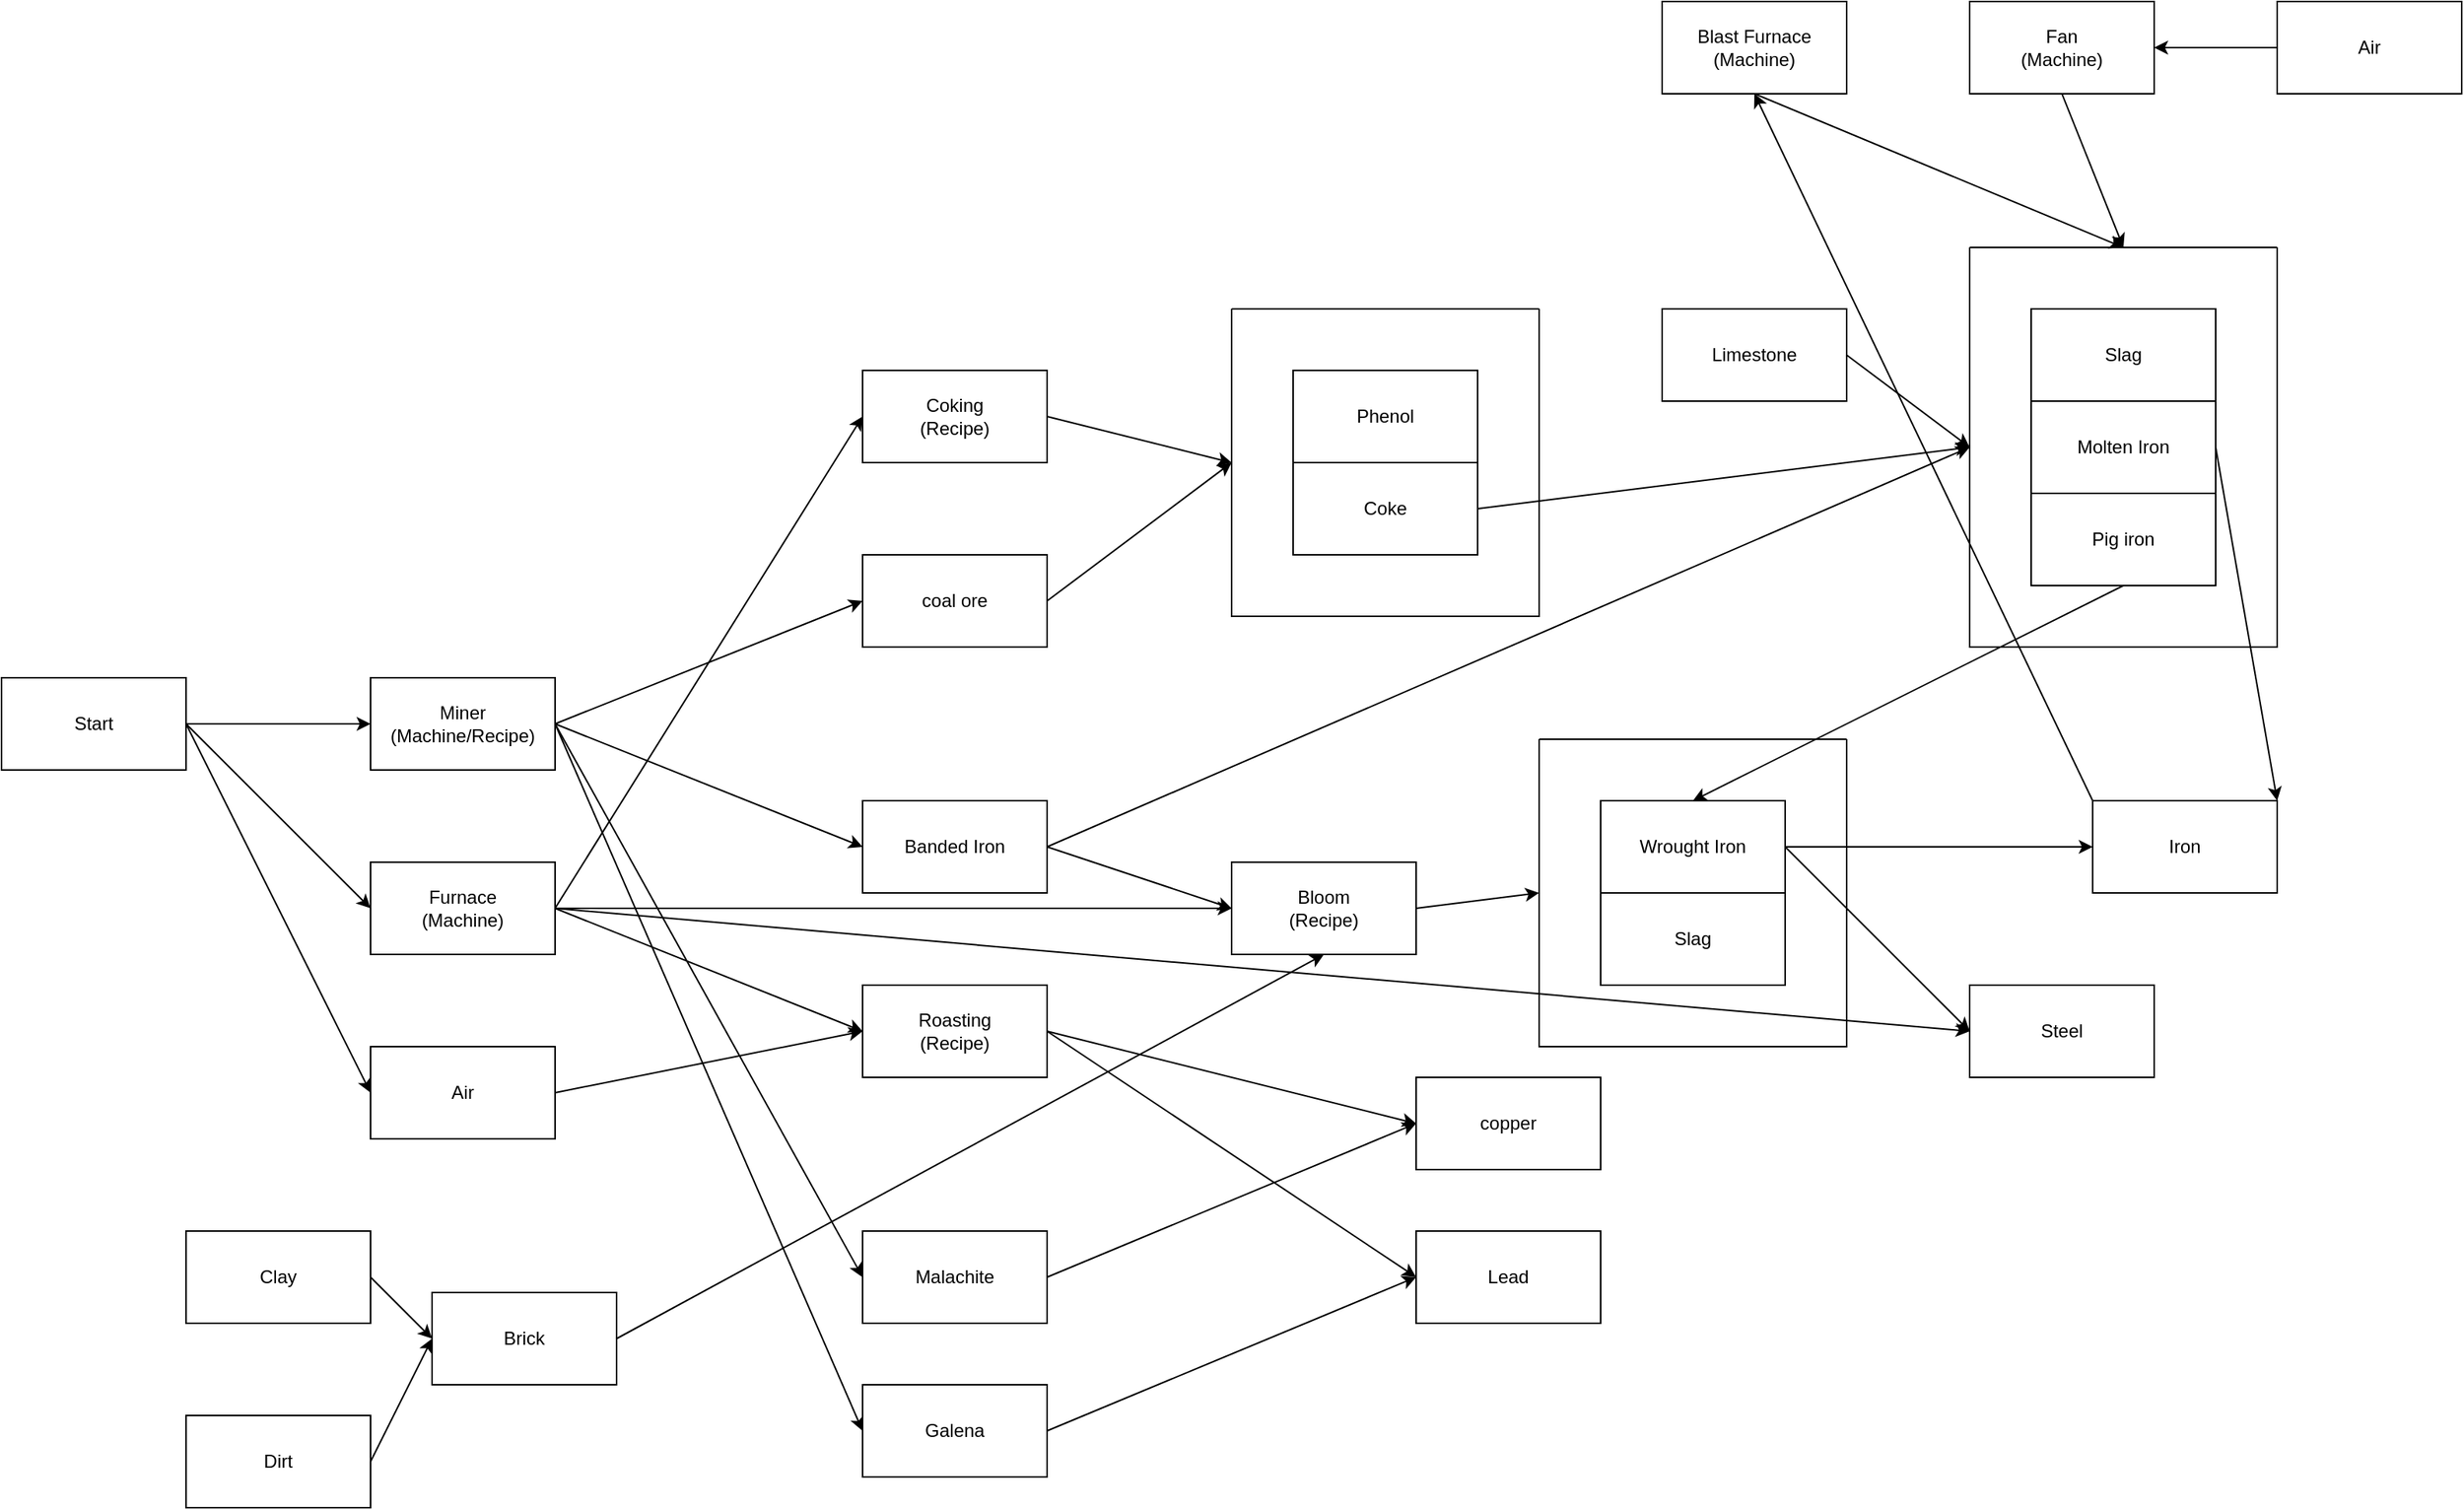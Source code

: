 <mxfile version="24.7.7">
  <diagram name="Page-1" id="Fk47rdNG2hpY9UkrrdSE">
    <mxGraphModel dx="3720" dy="2829" grid="1" gridSize="10" guides="1" tooltips="1" connect="1" arrows="1" fold="1" page="1" pageScale="1" pageWidth="850" pageHeight="1100" math="0" shadow="0">
      <root>
        <mxCell id="0" />
        <mxCell id="1" parent="0" />
        <mxCell id="cT40R0-ikQRGepF_p8Lr-49" value="Start" style="rounded=0;whiteSpace=wrap;html=1;" vertex="1" parent="1">
          <mxGeometry x="40" y="40" width="120" height="60" as="geometry" />
        </mxCell>
        <mxCell id="cT40R0-ikQRGepF_p8Lr-51" value="Miner&lt;br&gt;&lt;div&gt;(Machine/Recipe)&lt;/div&gt;" style="rounded=0;whiteSpace=wrap;html=1;" vertex="1" parent="1">
          <mxGeometry x="280" y="40" width="120" height="60" as="geometry" />
        </mxCell>
        <mxCell id="cT40R0-ikQRGepF_p8Lr-53" value="coal ore" style="rounded=0;whiteSpace=wrap;html=1;" vertex="1" parent="1">
          <mxGeometry x="600" y="-40" width="120" height="60" as="geometry" />
        </mxCell>
        <mxCell id="cT40R0-ikQRGepF_p8Lr-56" value="Furnace&lt;br&gt;(Machine)" style="rounded=0;whiteSpace=wrap;html=1;" vertex="1" parent="1">
          <mxGeometry x="280" y="160" width="120" height="60" as="geometry" />
        </mxCell>
        <mxCell id="cT40R0-ikQRGepF_p8Lr-57" value="Banded Iron" style="rounded=0;whiteSpace=wrap;html=1;" vertex="1" parent="1">
          <mxGeometry x="600" y="120" width="120" height="60" as="geometry" />
        </mxCell>
        <mxCell id="cT40R0-ikQRGepF_p8Lr-61" value="" style="endArrow=classic;html=1;rounded=0;exitX=1;exitY=0.5;exitDx=0;exitDy=0;entryX=0;entryY=0.5;entryDx=0;entryDy=0;" edge="1" parent="1" source="cT40R0-ikQRGepF_p8Lr-49" target="cT40R0-ikQRGepF_p8Lr-56">
          <mxGeometry width="50" height="50" relative="1" as="geometry">
            <mxPoint x="190" y="90" as="sourcePoint" />
            <mxPoint x="240" y="40" as="targetPoint" />
          </mxGeometry>
        </mxCell>
        <mxCell id="cT40R0-ikQRGepF_p8Lr-62" value="" style="endArrow=classic;html=1;rounded=0;exitX=1;exitY=0.5;exitDx=0;exitDy=0;entryX=0;entryY=0.5;entryDx=0;entryDy=0;" edge="1" parent="1" source="cT40R0-ikQRGepF_p8Lr-49" target="cT40R0-ikQRGepF_p8Lr-51">
          <mxGeometry width="50" height="50" relative="1" as="geometry">
            <mxPoint x="400" y="270" as="sourcePoint" />
            <mxPoint x="450" y="220" as="targetPoint" />
          </mxGeometry>
        </mxCell>
        <mxCell id="cT40R0-ikQRGepF_p8Lr-63" value="" style="endArrow=classic;html=1;rounded=0;exitX=1;exitY=0.5;exitDx=0;exitDy=0;entryX=0;entryY=0.5;entryDx=0;entryDy=0;" edge="1" parent="1" source="cT40R0-ikQRGepF_p8Lr-51" target="cT40R0-ikQRGepF_p8Lr-53">
          <mxGeometry width="50" height="50" relative="1" as="geometry">
            <mxPoint x="400" y="300" as="sourcePoint" />
            <mxPoint x="450" y="250" as="targetPoint" />
          </mxGeometry>
        </mxCell>
        <mxCell id="cT40R0-ikQRGepF_p8Lr-64" value="" style="endArrow=classic;html=1;rounded=0;exitX=1;exitY=0.5;exitDx=0;exitDy=0;entryX=0;entryY=0.5;entryDx=0;entryDy=0;" edge="1" parent="1" source="cT40R0-ikQRGepF_p8Lr-51" target="cT40R0-ikQRGepF_p8Lr-57">
          <mxGeometry width="50" height="50" relative="1" as="geometry">
            <mxPoint x="400" y="300" as="sourcePoint" />
            <mxPoint x="450" y="250" as="targetPoint" />
          </mxGeometry>
        </mxCell>
        <mxCell id="cT40R0-ikQRGepF_p8Lr-65" value="Malachite" style="rounded=0;whiteSpace=wrap;html=1;" vertex="1" parent="1">
          <mxGeometry x="600" y="400" width="120" height="60" as="geometry" />
        </mxCell>
        <mxCell id="cT40R0-ikQRGepF_p8Lr-66" value="Galena" style="rounded=0;whiteSpace=wrap;html=1;" vertex="1" parent="1">
          <mxGeometry x="600" y="500" width="120" height="60" as="geometry" />
        </mxCell>
        <mxCell id="cT40R0-ikQRGepF_p8Lr-67" value="Air" style="rounded=0;whiteSpace=wrap;html=1;" vertex="1" parent="1">
          <mxGeometry x="280" y="280" width="120" height="60" as="geometry" />
        </mxCell>
        <mxCell id="cT40R0-ikQRGepF_p8Lr-69" value="copper " style="rounded=0;whiteSpace=wrap;html=1;" vertex="1" parent="1">
          <mxGeometry x="960" y="300" width="120" height="60" as="geometry" />
        </mxCell>
        <mxCell id="cT40R0-ikQRGepF_p8Lr-71" value="Roasting&lt;br&gt;&lt;div&gt;(Recipe)&lt;/div&gt;" style="rounded=0;whiteSpace=wrap;html=1;" vertex="1" parent="1">
          <mxGeometry x="600" y="240" width="120" height="60" as="geometry" />
        </mxCell>
        <mxCell id="cT40R0-ikQRGepF_p8Lr-73" value="" style="endArrow=classic;html=1;rounded=0;exitX=1;exitY=0.5;exitDx=0;exitDy=0;entryX=0;entryY=0.5;entryDx=0;entryDy=0;" edge="1" parent="1" source="cT40R0-ikQRGepF_p8Lr-67" target="cT40R0-ikQRGepF_p8Lr-71">
          <mxGeometry width="50" height="50" relative="1" as="geometry">
            <mxPoint x="620" y="370" as="sourcePoint" />
            <mxPoint x="670" y="320" as="targetPoint" />
          </mxGeometry>
        </mxCell>
        <mxCell id="cT40R0-ikQRGepF_p8Lr-74" value="" style="endArrow=classic;html=1;rounded=0;exitX=1;exitY=0.5;exitDx=0;exitDy=0;entryX=0;entryY=0.5;entryDx=0;entryDy=0;" edge="1" parent="1" source="cT40R0-ikQRGepF_p8Lr-56" target="cT40R0-ikQRGepF_p8Lr-71">
          <mxGeometry width="50" height="50" relative="1" as="geometry">
            <mxPoint x="620" y="370" as="sourcePoint" />
            <mxPoint x="670" y="320" as="targetPoint" />
          </mxGeometry>
        </mxCell>
        <mxCell id="cT40R0-ikQRGepF_p8Lr-76" value="" style="endArrow=classic;html=1;rounded=0;exitX=1;exitY=0.5;exitDx=0;exitDy=0;entryX=0;entryY=0.5;entryDx=0;entryDy=0;" edge="1" parent="1" source="cT40R0-ikQRGepF_p8Lr-71" target="cT40R0-ikQRGepF_p8Lr-69">
          <mxGeometry width="50" height="50" relative="1" as="geometry">
            <mxPoint x="700" y="390" as="sourcePoint" />
            <mxPoint x="750" y="340" as="targetPoint" />
          </mxGeometry>
        </mxCell>
        <mxCell id="cT40R0-ikQRGepF_p8Lr-77" value="" style="endArrow=classic;html=1;rounded=0;exitX=1;exitY=0.5;exitDx=0;exitDy=0;entryX=0;entryY=0.5;entryDx=0;entryDy=0;" edge="1" parent="1" source="cT40R0-ikQRGepF_p8Lr-65" target="cT40R0-ikQRGepF_p8Lr-69">
          <mxGeometry width="50" height="50" relative="1" as="geometry">
            <mxPoint x="700" y="390" as="sourcePoint" />
            <mxPoint x="750" y="340" as="targetPoint" />
          </mxGeometry>
        </mxCell>
        <mxCell id="cT40R0-ikQRGepF_p8Lr-84" value="Bloom&lt;br&gt;(Recipe)" style="rounded=0;whiteSpace=wrap;html=1;" vertex="1" parent="1">
          <mxGeometry x="840" y="160" width="120" height="60" as="geometry" />
        </mxCell>
        <mxCell id="cT40R0-ikQRGepF_p8Lr-87" value="" style="endArrow=classic;html=1;rounded=0;exitX=1;exitY=0.5;exitDx=0;exitDy=0;entryX=0;entryY=0.5;entryDx=0;entryDy=0;" edge="1" parent="1" source="cT40R0-ikQRGepF_p8Lr-56" target="cT40R0-ikQRGepF_p8Lr-84">
          <mxGeometry width="50" height="50" relative="1" as="geometry">
            <mxPoint x="580" y="260" as="sourcePoint" />
            <mxPoint x="630" y="210" as="targetPoint" />
          </mxGeometry>
        </mxCell>
        <mxCell id="cT40R0-ikQRGepF_p8Lr-88" value="" style="endArrow=classic;html=1;rounded=0;exitX=1;exitY=0.5;exitDx=0;exitDy=0;entryX=0;entryY=0.5;entryDx=0;entryDy=0;" edge="1" parent="1" source="cT40R0-ikQRGepF_p8Lr-57" target="cT40R0-ikQRGepF_p8Lr-84">
          <mxGeometry width="50" height="50" relative="1" as="geometry">
            <mxPoint x="800" y="460" as="sourcePoint" />
            <mxPoint x="850" y="410" as="targetPoint" />
          </mxGeometry>
        </mxCell>
        <mxCell id="cT40R0-ikQRGepF_p8Lr-91" value="" style="endArrow=classic;html=1;rounded=0;exitX=1;exitY=0.5;exitDx=0;exitDy=0;entryX=0;entryY=0.5;entryDx=0;entryDy=0;" edge="1" parent="1" source="cT40R0-ikQRGepF_p8Lr-84" target="cT40R0-ikQRGepF_p8Lr-114">
          <mxGeometry width="50" height="50" relative="1" as="geometry">
            <mxPoint x="1000" y="140" as="sourcePoint" />
            <mxPoint x="1050" y="90" as="targetPoint" />
          </mxGeometry>
        </mxCell>
        <mxCell id="cT40R0-ikQRGepF_p8Lr-92" value="" style="endArrow=classic;html=1;rounded=0;exitX=1;exitY=0.5;exitDx=0;exitDy=0;entryX=0;entryY=0.5;entryDx=0;entryDy=0;" edge="1" parent="1" source="cT40R0-ikQRGepF_p8Lr-49" target="cT40R0-ikQRGepF_p8Lr-67">
          <mxGeometry width="50" height="50" relative="1" as="geometry">
            <mxPoint x="680" y="210" as="sourcePoint" />
            <mxPoint x="730" y="160" as="targetPoint" />
          </mxGeometry>
        </mxCell>
        <mxCell id="cT40R0-ikQRGepF_p8Lr-93" value="Clay" style="rounded=0;whiteSpace=wrap;html=1;" vertex="1" parent="1">
          <mxGeometry x="160" y="400" width="120" height="60" as="geometry" />
        </mxCell>
        <mxCell id="cT40R0-ikQRGepF_p8Lr-94" value="" style="endArrow=classic;html=1;rounded=0;exitX=1;exitY=0.5;exitDx=0;exitDy=0;entryX=0;entryY=0.5;entryDx=0;entryDy=0;" edge="1" parent="1" source="cT40R0-ikQRGepF_p8Lr-51" target="cT40R0-ikQRGepF_p8Lr-65">
          <mxGeometry width="50" height="50" relative="1" as="geometry">
            <mxPoint x="820" y="160" as="sourcePoint" />
            <mxPoint x="870" y="110" as="targetPoint" />
          </mxGeometry>
        </mxCell>
        <mxCell id="cT40R0-ikQRGepF_p8Lr-95" value="" style="endArrow=classic;html=1;rounded=0;exitX=1;exitY=0.5;exitDx=0;exitDy=0;entryX=0;entryY=0.5;entryDx=0;entryDy=0;" edge="1" parent="1" source="cT40R0-ikQRGepF_p8Lr-51" target="cT40R0-ikQRGepF_p8Lr-66">
          <mxGeometry width="50" height="50" relative="1" as="geometry">
            <mxPoint x="730" y="370" as="sourcePoint" />
            <mxPoint x="780" y="320" as="targetPoint" />
          </mxGeometry>
        </mxCell>
        <mxCell id="cT40R0-ikQRGepF_p8Lr-96" value="Dirt" style="rounded=0;whiteSpace=wrap;html=1;" vertex="1" parent="1">
          <mxGeometry x="160" y="520" width="120" height="60" as="geometry" />
        </mxCell>
        <mxCell id="cT40R0-ikQRGepF_p8Lr-97" value="Brick" style="rounded=0;whiteSpace=wrap;html=1;" vertex="1" parent="1">
          <mxGeometry x="320" y="440" width="120" height="60" as="geometry" />
        </mxCell>
        <mxCell id="cT40R0-ikQRGepF_p8Lr-98" value="" style="endArrow=classic;html=1;rounded=0;exitX=1;exitY=0.5;exitDx=0;exitDy=0;entryX=0;entryY=0.5;entryDx=0;entryDy=0;" edge="1" parent="1" source="cT40R0-ikQRGepF_p8Lr-93" target="cT40R0-ikQRGepF_p8Lr-97">
          <mxGeometry width="50" height="50" relative="1" as="geometry">
            <mxPoint x="520" y="540" as="sourcePoint" />
            <mxPoint x="570" y="490" as="targetPoint" />
          </mxGeometry>
        </mxCell>
        <mxCell id="cT40R0-ikQRGepF_p8Lr-99" value="" style="endArrow=classic;html=1;rounded=0;exitX=1;exitY=0.5;exitDx=0;exitDy=0;entryX=0;entryY=0.5;entryDx=0;entryDy=0;" edge="1" parent="1" source="cT40R0-ikQRGepF_p8Lr-96" target="cT40R0-ikQRGepF_p8Lr-97">
          <mxGeometry width="50" height="50" relative="1" as="geometry">
            <mxPoint x="520" y="540" as="sourcePoint" />
            <mxPoint x="570" y="490" as="targetPoint" />
          </mxGeometry>
        </mxCell>
        <mxCell id="cT40R0-ikQRGepF_p8Lr-101" value="" style="endArrow=classic;html=1;rounded=0;exitX=1;exitY=0.5;exitDx=0;exitDy=0;entryX=0.5;entryY=1;entryDx=0;entryDy=0;" edge="1" parent="1" source="cT40R0-ikQRGepF_p8Lr-97" target="cT40R0-ikQRGepF_p8Lr-84">
          <mxGeometry width="50" height="50" relative="1" as="geometry">
            <mxPoint x="600" y="390" as="sourcePoint" />
            <mxPoint x="650" y="340" as="targetPoint" />
          </mxGeometry>
        </mxCell>
        <mxCell id="cT40R0-ikQRGepF_p8Lr-103" value="Coking&lt;br&gt;(Recipe)" style="rounded=0;whiteSpace=wrap;html=1;" vertex="1" parent="1">
          <mxGeometry x="600" y="-160" width="120" height="60" as="geometry" />
        </mxCell>
        <mxCell id="cT40R0-ikQRGepF_p8Lr-104" value="" style="endArrow=classic;html=1;rounded=0;exitX=1;exitY=0.5;exitDx=0;exitDy=0;entryX=0;entryY=0.5;entryDx=0;entryDy=0;" edge="1" parent="1" source="cT40R0-ikQRGepF_p8Lr-56" target="cT40R0-ikQRGepF_p8Lr-103">
          <mxGeometry width="50" height="50" relative="1" as="geometry">
            <mxPoint x="610" y="100" as="sourcePoint" />
            <mxPoint x="660" y="50" as="targetPoint" />
          </mxGeometry>
        </mxCell>
        <mxCell id="cT40R0-ikQRGepF_p8Lr-107" value="" style="endArrow=classic;html=1;rounded=0;exitX=1;exitY=0.5;exitDx=0;exitDy=0;entryX=0;entryY=0.5;entryDx=0;entryDy=0;" edge="1" parent="1" source="cT40R0-ikQRGepF_p8Lr-53" target="cT40R0-ikQRGepF_p8Lr-111">
          <mxGeometry width="50" height="50" relative="1" as="geometry">
            <mxPoint x="640" y="-60" as="sourcePoint" />
            <mxPoint x="840" y="-80" as="targetPoint" />
          </mxGeometry>
        </mxCell>
        <mxCell id="cT40R0-ikQRGepF_p8Lr-108" value="" style="endArrow=classic;html=1;rounded=0;exitX=1;exitY=0.5;exitDx=0;exitDy=0;entryX=0;entryY=0.5;entryDx=0;entryDy=0;" edge="1" parent="1" source="cT40R0-ikQRGepF_p8Lr-103" target="cT40R0-ikQRGepF_p8Lr-111">
          <mxGeometry width="50" height="50" relative="1" as="geometry">
            <mxPoint x="780" y="-60" as="sourcePoint" />
            <mxPoint x="840" y="-80" as="targetPoint" />
          </mxGeometry>
        </mxCell>
        <mxCell id="cT40R0-ikQRGepF_p8Lr-111" value="" style="swimlane;startSize=0;" vertex="1" parent="1">
          <mxGeometry x="840" y="-200" width="200" height="200" as="geometry">
            <mxRectangle x="840" y="-200" width="50" height="40" as="alternateBounds" />
          </mxGeometry>
        </mxCell>
        <mxCell id="cT40R0-ikQRGepF_p8Lr-79" value="Coke" style="rounded=0;whiteSpace=wrap;html=1;" vertex="1" parent="cT40R0-ikQRGepF_p8Lr-111">
          <mxGeometry x="40" y="100" width="120" height="60" as="geometry" />
        </mxCell>
        <mxCell id="cT40R0-ikQRGepF_p8Lr-80" value="Phenol" style="rounded=0;whiteSpace=wrap;html=1;" vertex="1" parent="cT40R0-ikQRGepF_p8Lr-111">
          <mxGeometry x="40" y="40" width="120" height="60" as="geometry" />
        </mxCell>
        <mxCell id="cT40R0-ikQRGepF_p8Lr-113" value="" style="endArrow=classic;html=1;rounded=0;exitX=1;exitY=0.5;exitDx=0;exitDy=0;entryX=0;entryY=0.5;entryDx=0;entryDy=0;" edge="1" parent="1" source="cT40R0-ikQRGepF_p8Lr-79" target="cT40R0-ikQRGepF_p8Lr-118">
          <mxGeometry width="50" height="50" relative="1" as="geometry">
            <mxPoint x="880" y="-70" as="sourcePoint" />
            <mxPoint x="1300" y="-30" as="targetPoint" />
          </mxGeometry>
        </mxCell>
        <mxCell id="cT40R0-ikQRGepF_p8Lr-114" value="" style="swimlane;startSize=0;" vertex="1" parent="1">
          <mxGeometry x="1040" y="80" width="200" height="200" as="geometry">
            <mxRectangle x="1040" y="80" width="50" height="40" as="alternateBounds" />
          </mxGeometry>
        </mxCell>
        <mxCell id="cT40R0-ikQRGepF_p8Lr-89" value="Wrought Iron" style="rounded=0;whiteSpace=wrap;html=1;" vertex="1" parent="cT40R0-ikQRGepF_p8Lr-114">
          <mxGeometry x="40" y="40" width="120" height="60" as="geometry" />
        </mxCell>
        <mxCell id="cT40R0-ikQRGepF_p8Lr-115" value="Slag" style="rounded=0;whiteSpace=wrap;html=1;" vertex="1" parent="cT40R0-ikQRGepF_p8Lr-114">
          <mxGeometry x="40" y="100" width="120" height="60" as="geometry" />
        </mxCell>
        <mxCell id="cT40R0-ikQRGepF_p8Lr-118" value="" style="swimlane;startSize=0;" vertex="1" parent="1">
          <mxGeometry x="1320" y="-240" width="200" height="260" as="geometry">
            <mxRectangle x="1320" y="-240" width="50" height="40" as="alternateBounds" />
          </mxGeometry>
        </mxCell>
        <mxCell id="cT40R0-ikQRGepF_p8Lr-121" value="Molten Iron" style="rounded=0;whiteSpace=wrap;html=1;" vertex="1" parent="cT40R0-ikQRGepF_p8Lr-118">
          <mxGeometry x="40" y="100" width="120" height="60" as="geometry" />
        </mxCell>
        <mxCell id="cT40R0-ikQRGepF_p8Lr-122" value="Slag" style="rounded=0;whiteSpace=wrap;html=1;" vertex="1" parent="cT40R0-ikQRGepF_p8Lr-118">
          <mxGeometry x="40" y="40" width="120" height="60" as="geometry" />
        </mxCell>
        <mxCell id="cT40R0-ikQRGepF_p8Lr-116" value="Pig iron" style="rounded=0;whiteSpace=wrap;html=1;" vertex="1" parent="cT40R0-ikQRGepF_p8Lr-118">
          <mxGeometry x="40" y="160" width="120" height="60" as="geometry" />
        </mxCell>
        <mxCell id="cT40R0-ikQRGepF_p8Lr-123" value="Limestone" style="rounded=0;whiteSpace=wrap;html=1;" vertex="1" parent="1">
          <mxGeometry x="1120" y="-200" width="120" height="60" as="geometry" />
        </mxCell>
        <mxCell id="cT40R0-ikQRGepF_p8Lr-125" value="" style="endArrow=classic;html=1;rounded=0;exitX=1;exitY=0.5;exitDx=0;exitDy=0;entryX=0;entryY=0.5;entryDx=0;entryDy=0;" edge="1" parent="1" source="cT40R0-ikQRGepF_p8Lr-123" target="cT40R0-ikQRGepF_p8Lr-118">
          <mxGeometry width="50" height="50" relative="1" as="geometry">
            <mxPoint x="970" as="sourcePoint" />
            <mxPoint x="1020" y="-50" as="targetPoint" />
          </mxGeometry>
        </mxCell>
        <mxCell id="cT40R0-ikQRGepF_p8Lr-126" value="" style="endArrow=classic;html=1;rounded=0;exitX=1;exitY=0.5;exitDx=0;exitDy=0;entryX=0;entryY=0.5;entryDx=0;entryDy=0;" edge="1" parent="1" source="cT40R0-ikQRGepF_p8Lr-57" target="cT40R0-ikQRGepF_p8Lr-118">
          <mxGeometry width="50" height="50" relative="1" as="geometry">
            <mxPoint x="1040" as="sourcePoint" />
            <mxPoint x="1090" y="-50" as="targetPoint" />
          </mxGeometry>
        </mxCell>
        <mxCell id="cT40R0-ikQRGepF_p8Lr-127" value="Blast Furnace&lt;br&gt;&lt;div&gt;(Machine)&lt;/div&gt;" style="rounded=0;whiteSpace=wrap;html=1;" vertex="1" parent="1">
          <mxGeometry x="1120" y="-400" width="120" height="60" as="geometry" />
        </mxCell>
        <mxCell id="cT40R0-ikQRGepF_p8Lr-128" value="" style="endArrow=classic;html=1;rounded=0;exitX=0.5;exitY=1;exitDx=0;exitDy=0;entryX=0.5;entryY=0;entryDx=0;entryDy=0;" edge="1" parent="1" source="cT40R0-ikQRGepF_p8Lr-127" target="cT40R0-ikQRGepF_p8Lr-118">
          <mxGeometry width="50" height="50" relative="1" as="geometry">
            <mxPoint x="1210" y="-120" as="sourcePoint" />
            <mxPoint x="1260" y="-170" as="targetPoint" />
          </mxGeometry>
        </mxCell>
        <mxCell id="cT40R0-ikQRGepF_p8Lr-129" value="Fan&lt;br&gt;(Machine)" style="rounded=0;whiteSpace=wrap;html=1;" vertex="1" parent="1">
          <mxGeometry x="1320" y="-400" width="120" height="60" as="geometry" />
        </mxCell>
        <mxCell id="cT40R0-ikQRGepF_p8Lr-130" value="Air" style="rounded=0;whiteSpace=wrap;html=1;" vertex="1" parent="1">
          <mxGeometry x="1520" y="-400" width="120" height="60" as="geometry" />
        </mxCell>
        <mxCell id="cT40R0-ikQRGepF_p8Lr-131" value="" style="endArrow=classic;html=1;rounded=0;exitX=0;exitY=0.5;exitDx=0;exitDy=0;entryX=1;entryY=0.5;entryDx=0;entryDy=0;" edge="1" parent="1" source="cT40R0-ikQRGepF_p8Lr-130" target="cT40R0-ikQRGepF_p8Lr-129">
          <mxGeometry width="50" height="50" relative="1" as="geometry">
            <mxPoint x="1280" y="-270" as="sourcePoint" />
            <mxPoint x="1330" y="-320" as="targetPoint" />
          </mxGeometry>
        </mxCell>
        <mxCell id="cT40R0-ikQRGepF_p8Lr-132" value="" style="endArrow=classic;html=1;rounded=0;exitX=0.5;exitY=1;exitDx=0;exitDy=0;entryX=0.5;entryY=0;entryDx=0;entryDy=0;" edge="1" parent="1" source="cT40R0-ikQRGepF_p8Lr-129" target="cT40R0-ikQRGepF_p8Lr-118">
          <mxGeometry width="50" height="50" relative="1" as="geometry">
            <mxPoint x="1280" y="-270" as="sourcePoint" />
            <mxPoint x="1330" y="-320" as="targetPoint" />
          </mxGeometry>
        </mxCell>
        <mxCell id="cT40R0-ikQRGepF_p8Lr-133" value="" style="endArrow=classic;html=1;rounded=0;exitX=0.5;exitY=1;exitDx=0;exitDy=0;entryX=0.5;entryY=0;entryDx=0;entryDy=0;" edge="1" parent="1" source="cT40R0-ikQRGepF_p8Lr-116" target="cT40R0-ikQRGepF_p8Lr-89">
          <mxGeometry width="50" height="50" relative="1" as="geometry">
            <mxPoint x="1450" y="130" as="sourcePoint" />
            <mxPoint x="1500" y="80" as="targetPoint" />
          </mxGeometry>
        </mxCell>
        <mxCell id="cT40R0-ikQRGepF_p8Lr-135" value="Iron" style="rounded=0;whiteSpace=wrap;html=1;" vertex="1" parent="1">
          <mxGeometry x="1400" y="120" width="120" height="60" as="geometry" />
        </mxCell>
        <mxCell id="cT40R0-ikQRGepF_p8Lr-137" value="" style="endArrow=classic;html=1;rounded=0;exitX=1;exitY=0.5;exitDx=0;exitDy=0;entryX=0;entryY=0.5;entryDx=0;entryDy=0;" edge="1" parent="1" source="cT40R0-ikQRGepF_p8Lr-89" target="cT40R0-ikQRGepF_p8Lr-135">
          <mxGeometry width="50" height="50" relative="1" as="geometry">
            <mxPoint x="1590" y="60" as="sourcePoint" />
            <mxPoint x="1640" y="10" as="targetPoint" />
          </mxGeometry>
        </mxCell>
        <mxCell id="cT40R0-ikQRGepF_p8Lr-138" value="" style="endArrow=classic;html=1;rounded=0;exitX=1;exitY=0.5;exitDx=0;exitDy=0;entryX=1;entryY=0;entryDx=0;entryDy=0;" edge="1" parent="1" source="cT40R0-ikQRGepF_p8Lr-121" target="cT40R0-ikQRGepF_p8Lr-135">
          <mxGeometry width="50" height="50" relative="1" as="geometry">
            <mxPoint x="1580" y="10" as="sourcePoint" />
            <mxPoint x="1630" y="-40" as="targetPoint" />
          </mxGeometry>
        </mxCell>
        <mxCell id="cT40R0-ikQRGepF_p8Lr-140" value="" style="endArrow=classic;html=1;rounded=0;exitX=0;exitY=0;exitDx=0;exitDy=0;entryX=0.5;entryY=1;entryDx=0;entryDy=0;" edge="1" parent="1" source="cT40R0-ikQRGepF_p8Lr-135" target="cT40R0-ikQRGepF_p8Lr-127">
          <mxGeometry width="50" height="50" relative="1" as="geometry">
            <mxPoint x="1500" y="-20" as="sourcePoint" />
            <mxPoint x="1550" y="-70" as="targetPoint" />
          </mxGeometry>
        </mxCell>
        <mxCell id="cT40R0-ikQRGepF_p8Lr-142" value="" style="endArrow=classic;html=1;rounded=0;exitX=1;exitY=0.5;exitDx=0;exitDy=0;entryX=0;entryY=0.5;entryDx=0;entryDy=0;" edge="1" parent="1" source="cT40R0-ikQRGepF_p8Lr-56" target="cT40R0-ikQRGepF_p8Lr-143">
          <mxGeometry width="50" height="50" relative="1" as="geometry">
            <mxPoint x="1180" y="130" as="sourcePoint" />
            <mxPoint x="1310" y="300" as="targetPoint" />
          </mxGeometry>
        </mxCell>
        <mxCell id="cT40R0-ikQRGepF_p8Lr-143" value="Steel" style="rounded=0;whiteSpace=wrap;html=1;" vertex="1" parent="1">
          <mxGeometry x="1320" y="240" width="120" height="60" as="geometry" />
        </mxCell>
        <mxCell id="cT40R0-ikQRGepF_p8Lr-144" value="" style="endArrow=classic;html=1;rounded=0;exitX=1;exitY=0.5;exitDx=0;exitDy=0;entryX=0;entryY=0.5;entryDx=0;entryDy=0;" edge="1" parent="1" source="cT40R0-ikQRGepF_p8Lr-89" target="cT40R0-ikQRGepF_p8Lr-143">
          <mxGeometry width="50" height="50" relative="1" as="geometry">
            <mxPoint x="1180" y="130" as="sourcePoint" />
            <mxPoint x="1230" y="80" as="targetPoint" />
          </mxGeometry>
        </mxCell>
        <mxCell id="cT40R0-ikQRGepF_p8Lr-145" value="Lead" style="rounded=0;whiteSpace=wrap;html=1;" vertex="1" parent="1">
          <mxGeometry x="960" y="400" width="120" height="60" as="geometry" />
        </mxCell>
        <mxCell id="cT40R0-ikQRGepF_p8Lr-146" value="" style="endArrow=classic;html=1;rounded=0;exitX=1;exitY=0.5;exitDx=0;exitDy=0;entryX=0;entryY=0.5;entryDx=0;entryDy=0;" edge="1" parent="1" source="cT40R0-ikQRGepF_p8Lr-66" target="cT40R0-ikQRGepF_p8Lr-145">
          <mxGeometry width="50" height="50" relative="1" as="geometry">
            <mxPoint x="1100" y="170" as="sourcePoint" />
            <mxPoint x="1150" y="120" as="targetPoint" />
          </mxGeometry>
        </mxCell>
        <mxCell id="cT40R0-ikQRGepF_p8Lr-147" value="" style="endArrow=classic;html=1;rounded=0;exitX=1;exitY=0.5;exitDx=0;exitDy=0;entryX=0;entryY=0.5;entryDx=0;entryDy=0;" edge="1" parent="1" source="cT40R0-ikQRGepF_p8Lr-71" target="cT40R0-ikQRGepF_p8Lr-145">
          <mxGeometry width="50" height="50" relative="1" as="geometry">
            <mxPoint x="1100" y="170" as="sourcePoint" />
            <mxPoint x="1150" y="120" as="targetPoint" />
          </mxGeometry>
        </mxCell>
      </root>
    </mxGraphModel>
  </diagram>
</mxfile>
